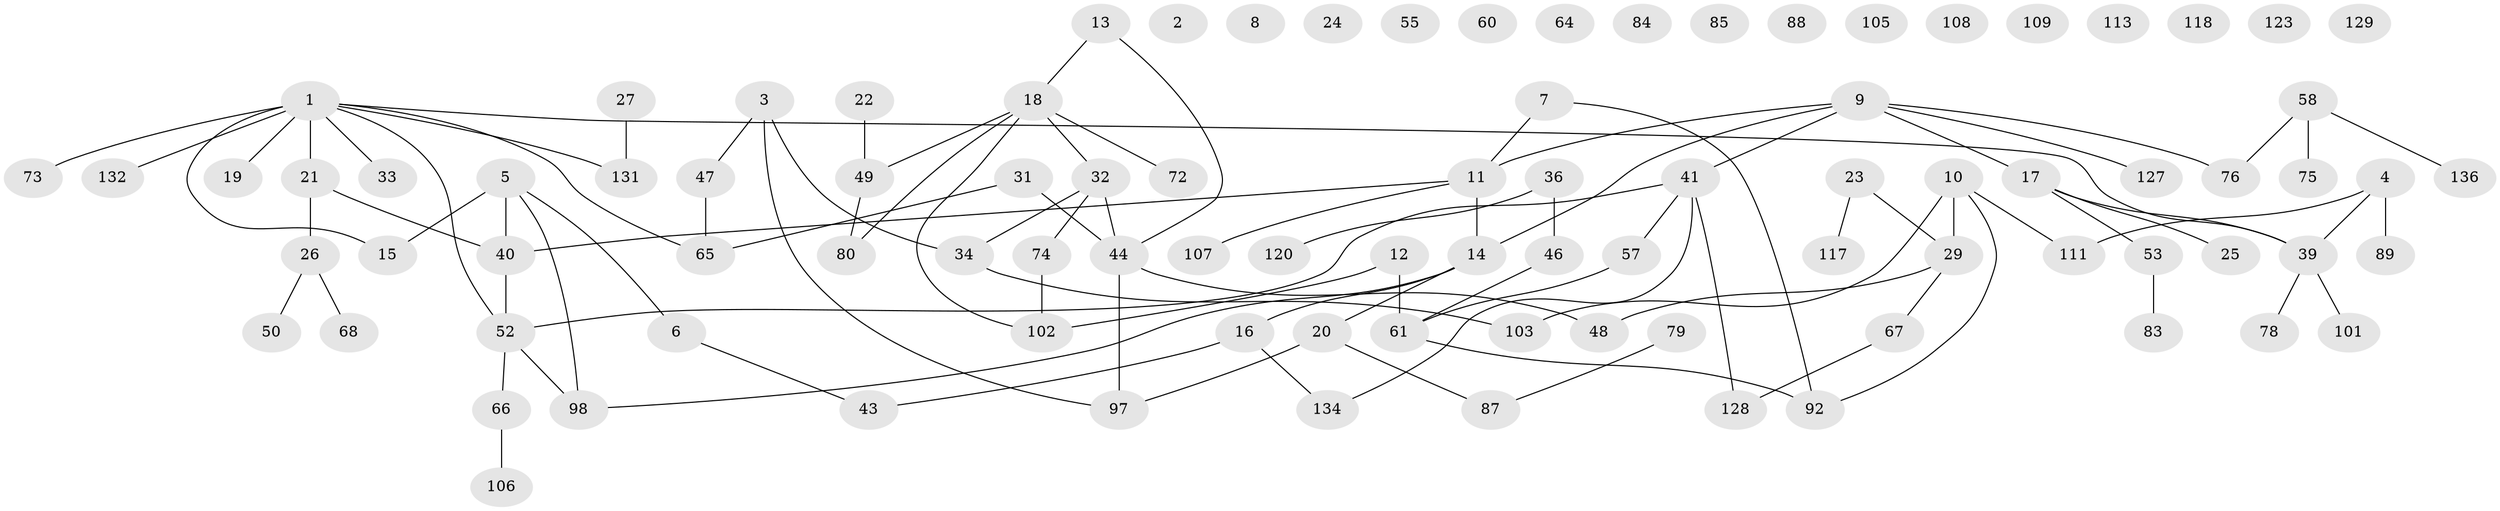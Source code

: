 // Generated by graph-tools (version 1.1) at 2025/23/03/03/25 07:23:25]
// undirected, 93 vertices, 97 edges
graph export_dot {
graph [start="1"]
  node [color=gray90,style=filled];
  1 [super="+51"];
  2;
  3 [super="+37"];
  4 [super="+38"];
  5 [super="+30"];
  6 [super="+35"];
  7 [super="+99"];
  8;
  9 [super="+90"];
  10 [super="+130"];
  11 [super="+69"];
  12 [super="+62"];
  13;
  14 [super="+45"];
  15;
  16 [super="+28"];
  17 [super="+91"];
  18 [super="+86"];
  19;
  20;
  21;
  22 [super="+122"];
  23 [super="+124"];
  24;
  25 [super="+56"];
  26 [super="+70"];
  27;
  29 [super="+126"];
  31;
  32 [super="+63"];
  33 [super="+137"];
  34 [super="+59"];
  36 [super="+71"];
  39 [super="+42"];
  40 [super="+112"];
  41 [super="+115"];
  43 [super="+135"];
  44 [super="+82"];
  46 [super="+114"];
  47;
  48;
  49 [super="+110"];
  50 [super="+100"];
  52 [super="+54"];
  53 [super="+81"];
  55;
  57;
  58 [super="+96"];
  60;
  61;
  64;
  65 [super="+93"];
  66 [super="+125"];
  67 [super="+104"];
  68 [super="+77"];
  72;
  73;
  74;
  75;
  76;
  78 [super="+95"];
  79 [super="+94"];
  80;
  83;
  84 [super="+133"];
  85;
  87;
  88;
  89;
  92;
  97;
  98 [super="+119"];
  101;
  102 [super="+116"];
  103 [super="+121"];
  105;
  106;
  107;
  108;
  109;
  111;
  113;
  117;
  118;
  120;
  123;
  127;
  128;
  129;
  131;
  132;
  134;
  136;
  1 -- 21 [weight=2];
  1 -- 33;
  1 -- 131;
  1 -- 132;
  1 -- 73;
  1 -- 15;
  1 -- 19;
  1 -- 65;
  1 -- 39;
  1 -- 52;
  3 -- 47;
  3 -- 97;
  3 -- 34;
  4 -- 39;
  4 -- 89;
  4 -- 111;
  5 -- 40;
  5 -- 6;
  5 -- 15;
  5 -- 98;
  6 -- 43;
  7 -- 92;
  7 -- 11;
  9 -- 127;
  9 -- 76;
  9 -- 11;
  9 -- 14;
  9 -- 41;
  9 -- 17;
  10 -- 92;
  10 -- 111;
  10 -- 29;
  10 -- 103;
  11 -- 107;
  11 -- 40;
  11 -- 14;
  12 -- 61;
  12 -- 102;
  13 -- 44;
  13 -- 18;
  14 -- 98;
  14 -- 16;
  14 -- 20;
  16 -- 43;
  16 -- 134;
  17 -- 53;
  17 -- 39;
  17 -- 25;
  18 -- 72;
  18 -- 80;
  18 -- 32;
  18 -- 49;
  18 -- 102;
  20 -- 87;
  20 -- 97;
  21 -- 40;
  21 -- 26;
  22 -- 49;
  23 -- 117;
  23 -- 29;
  26 -- 68;
  26 -- 50;
  27 -- 131;
  29 -- 48;
  29 -- 67;
  31 -- 44;
  31 -- 65;
  32 -- 34;
  32 -- 74;
  32 -- 44;
  34 -- 103;
  36 -- 120;
  36 -- 46;
  39 -- 78;
  39 -- 101;
  40 -- 52;
  41 -- 128;
  41 -- 52;
  41 -- 134;
  41 -- 57;
  44 -- 48;
  44 -- 97;
  46 -- 61;
  47 -- 65;
  49 -- 80;
  52 -- 66;
  52 -- 98;
  53 -- 83;
  57 -- 61;
  58 -- 75;
  58 -- 76;
  58 -- 136;
  61 -- 92;
  66 -- 106;
  67 -- 128;
  74 -- 102;
  79 -- 87;
}
